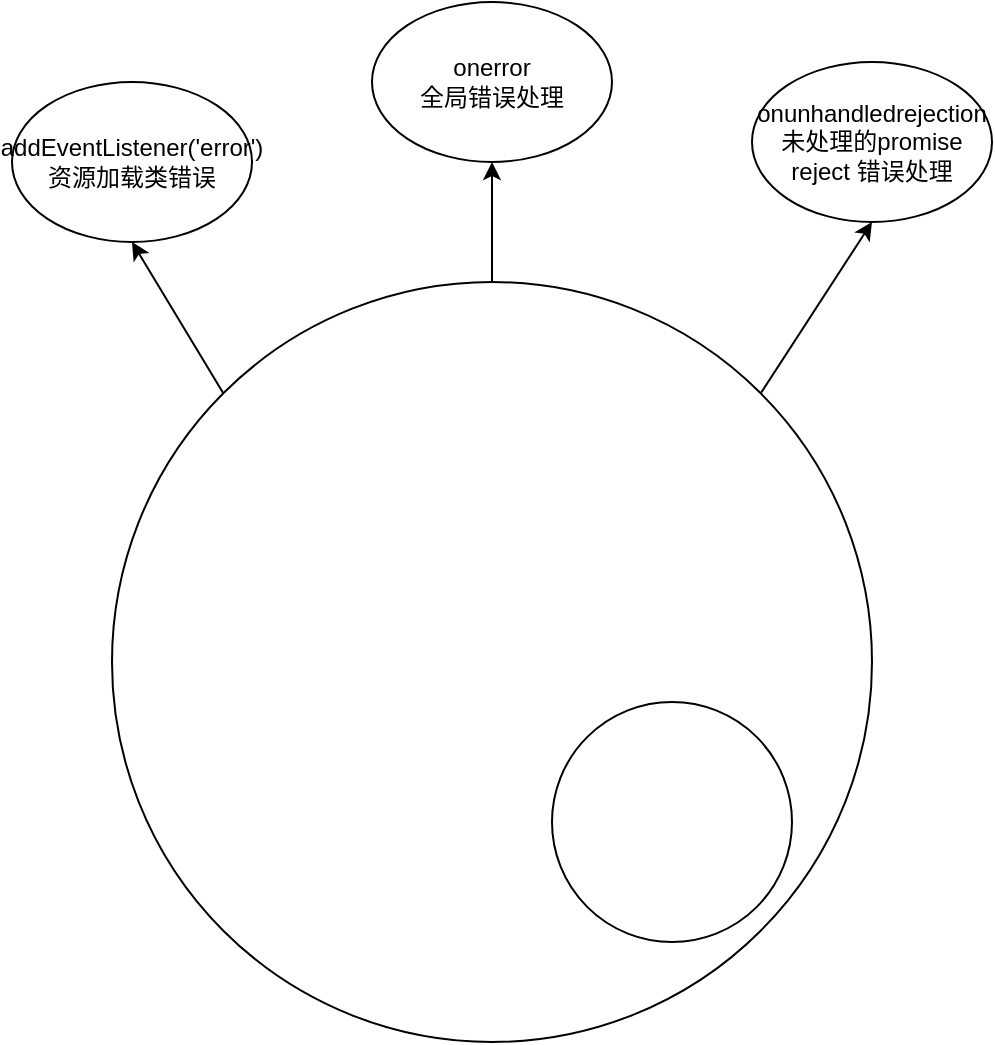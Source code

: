 <mxfile version="24.7.1" type="github">
  <diagram name="第 1 页" id="vcvGQQvWgvCkvQoSG0Wb">
    <mxGraphModel dx="954" dy="637" grid="1" gridSize="10" guides="1" tooltips="1" connect="1" arrows="1" fold="1" page="1" pageScale="1" pageWidth="1169" pageHeight="827" math="0" shadow="0">
      <root>
        <mxCell id="0" />
        <mxCell id="1" parent="0" />
        <mxCell id="uQnkR5oncuJnE6Joskx9-8" style="rounded=0;orthogonalLoop=1;jettySize=auto;html=1;exitX=0;exitY=0;exitDx=0;exitDy=0;entryX=0.5;entryY=1;entryDx=0;entryDy=0;" edge="1" parent="1" source="uQnkR5oncuJnE6Joskx9-2" target="uQnkR5oncuJnE6Joskx9-6">
          <mxGeometry relative="1" as="geometry" />
        </mxCell>
        <mxCell id="uQnkR5oncuJnE6Joskx9-9" style="rounded=0;orthogonalLoop=1;jettySize=auto;html=1;exitX=0.5;exitY=0;exitDx=0;exitDy=0;entryX=0.5;entryY=1;entryDx=0;entryDy=0;" edge="1" parent="1" source="uQnkR5oncuJnE6Joskx9-2" target="uQnkR5oncuJnE6Joskx9-4">
          <mxGeometry relative="1" as="geometry" />
        </mxCell>
        <mxCell id="uQnkR5oncuJnE6Joskx9-10" style="rounded=0;orthogonalLoop=1;jettySize=auto;html=1;exitX=1;exitY=0;exitDx=0;exitDy=0;entryX=0.5;entryY=1;entryDx=0;entryDy=0;" edge="1" parent="1" source="uQnkR5oncuJnE6Joskx9-2" target="uQnkR5oncuJnE6Joskx9-5">
          <mxGeometry relative="1" as="geometry" />
        </mxCell>
        <mxCell id="uQnkR5oncuJnE6Joskx9-2" value="" style="ellipse;whiteSpace=wrap;html=1;aspect=fixed;" vertex="1" parent="1">
          <mxGeometry x="70" y="190" width="380" height="380" as="geometry" />
        </mxCell>
        <mxCell id="uQnkR5oncuJnE6Joskx9-3" value="" style="ellipse;whiteSpace=wrap;html=1;aspect=fixed;" vertex="1" parent="1">
          <mxGeometry x="290" y="400" width="120" height="120" as="geometry" />
        </mxCell>
        <mxCell id="uQnkR5oncuJnE6Joskx9-4" value="onerror&lt;div&gt;全局错误处理&lt;/div&gt;" style="ellipse;whiteSpace=wrap;html=1;" vertex="1" parent="1">
          <mxGeometry x="200" y="50" width="120" height="80" as="geometry" />
        </mxCell>
        <mxCell id="uQnkR5oncuJnE6Joskx9-5" value="&lt;p&gt;onunhandledrejection未处理的promise reject 错误处理&lt;/p&gt;" style="ellipse;whiteSpace=wrap;html=1;" vertex="1" parent="1">
          <mxGeometry x="390" y="80" width="120" height="80" as="geometry" />
        </mxCell>
        <mxCell id="uQnkR5oncuJnE6Joskx9-6" value="&lt;div&gt;addEventListener(&#39;error&#39;)&lt;/div&gt;&lt;div&gt;资源加载类错误&lt;/div&gt;" style="ellipse;whiteSpace=wrap;html=1;" vertex="1" parent="1">
          <mxGeometry x="20" y="90" width="120" height="80" as="geometry" />
        </mxCell>
      </root>
    </mxGraphModel>
  </diagram>
</mxfile>
